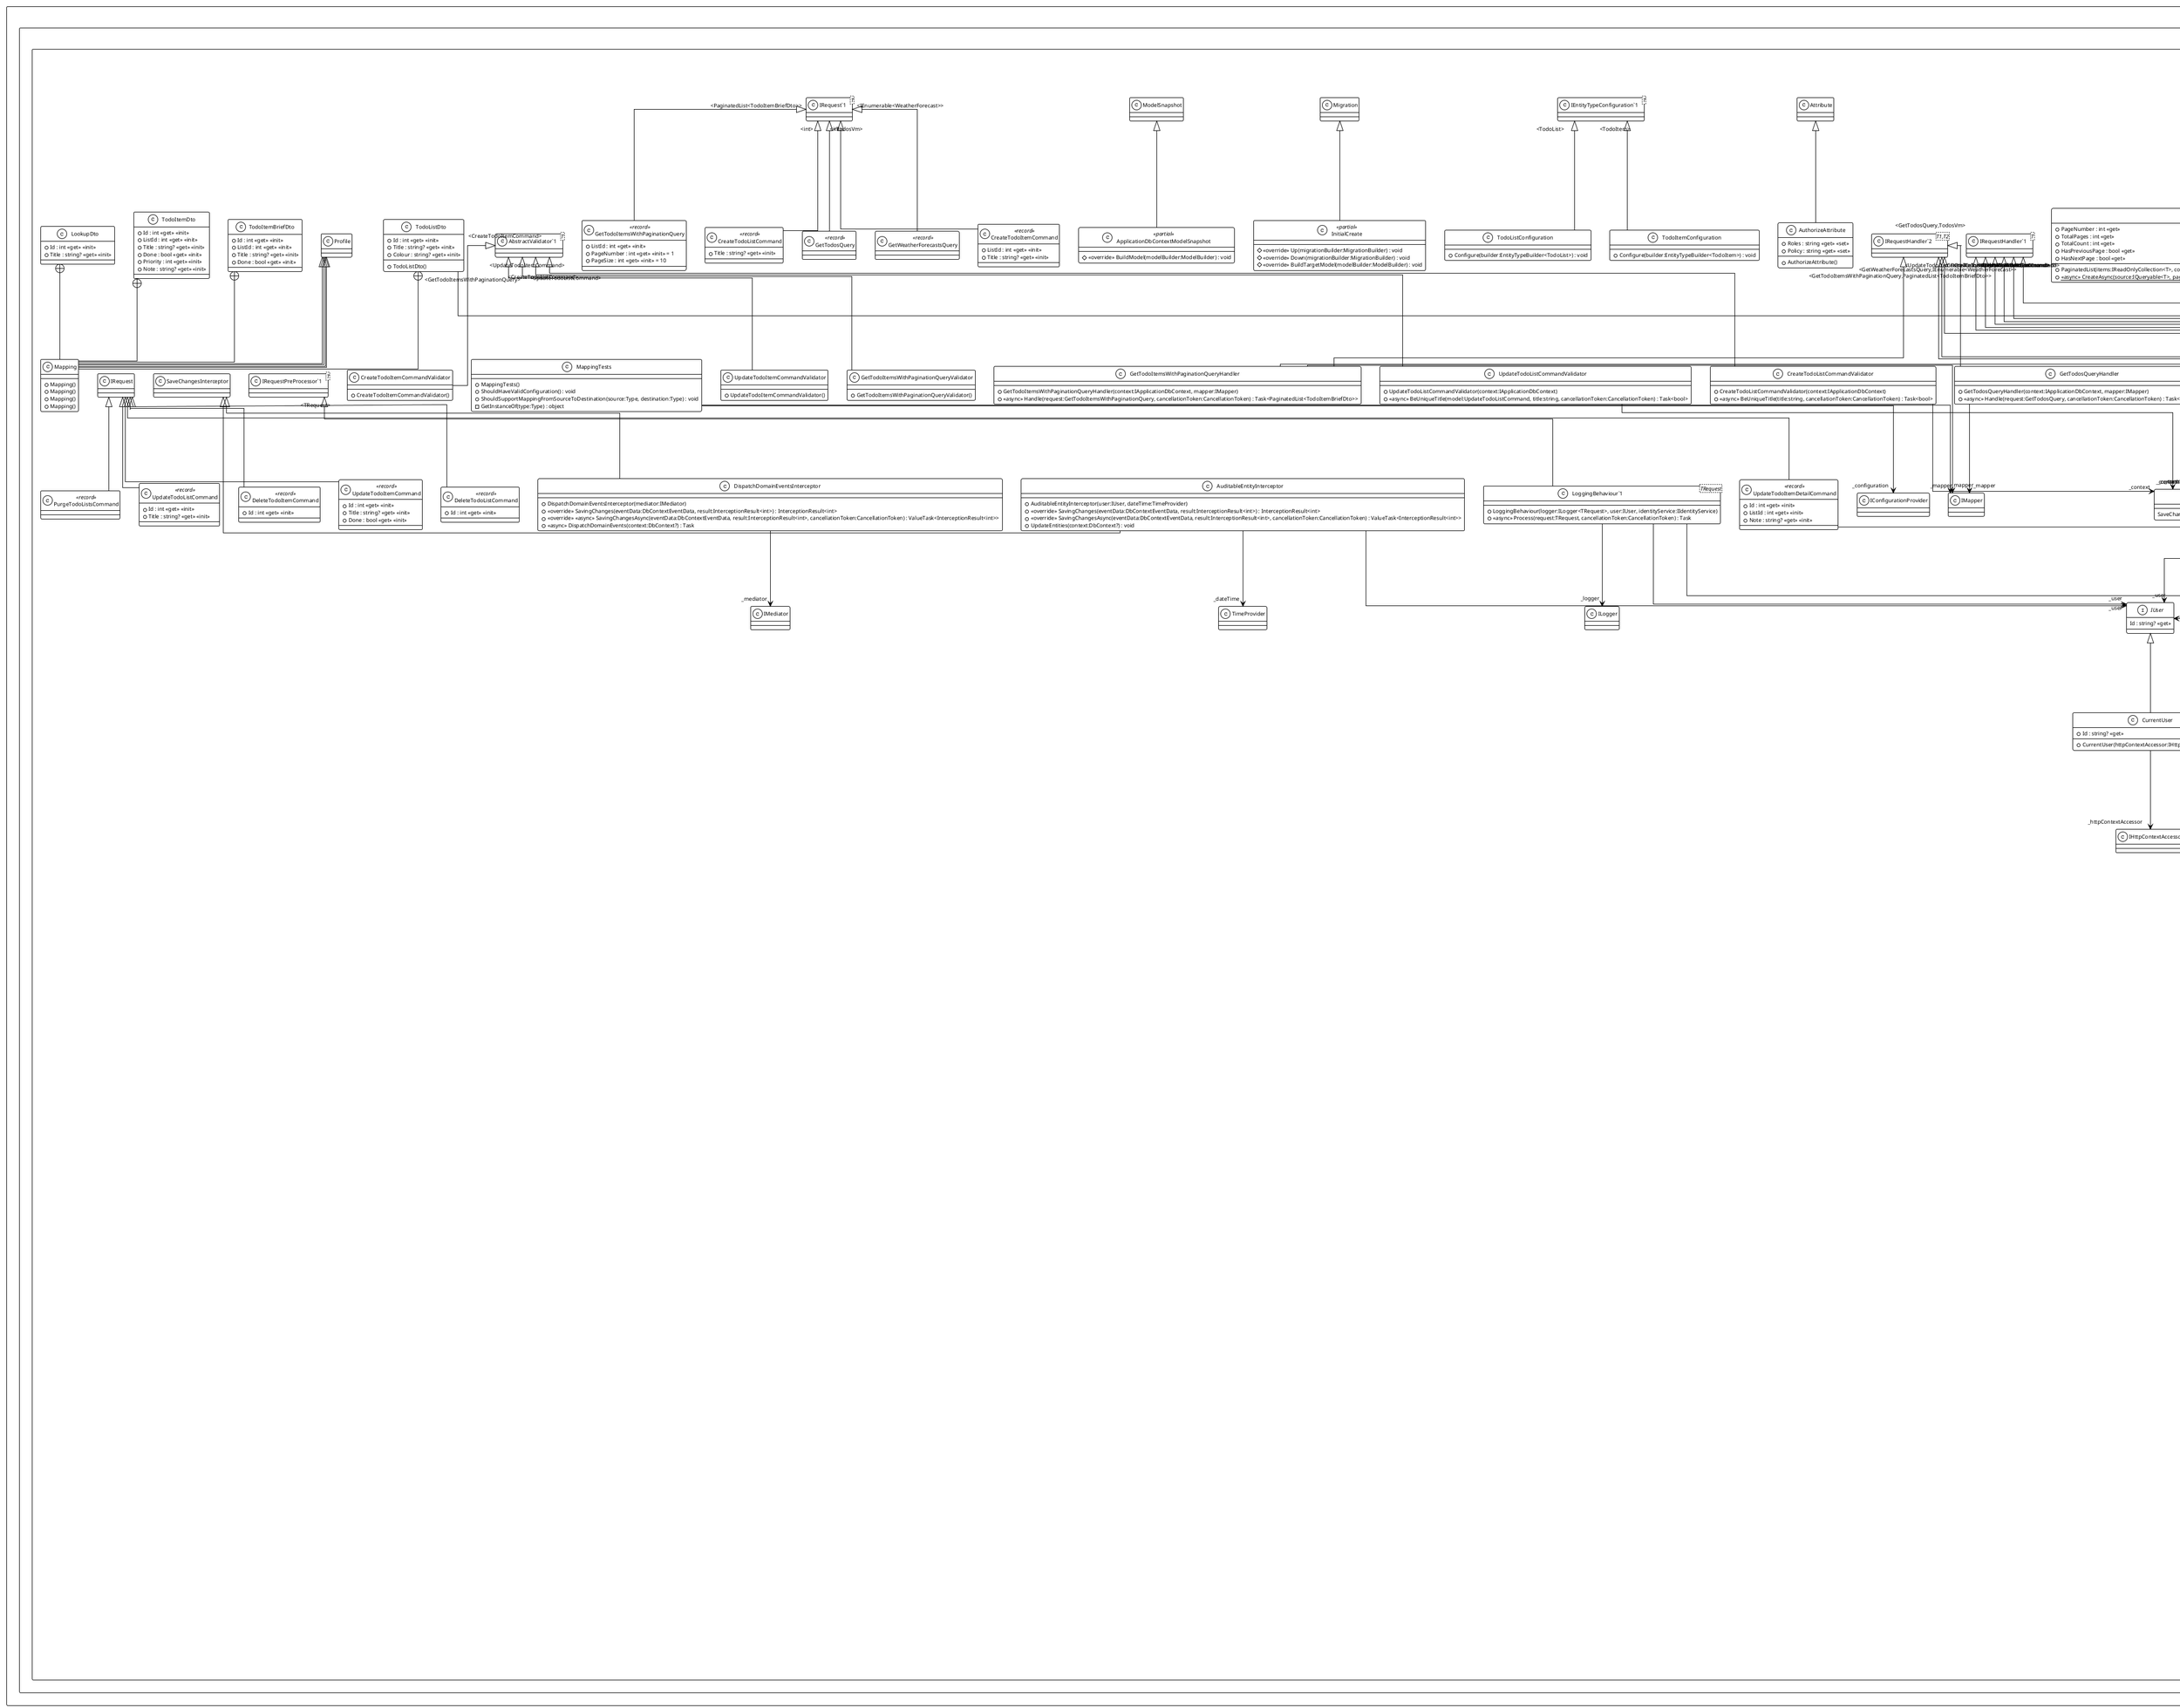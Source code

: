 @startuml
!theme plain
skinparam packageStyle rectangle
skinparam defaultFontSize 10
skinparam linetype ortho

package "NERVA - Sistema de Gestão Empresarial" {
    
    package "Web Layer" as WebLayer {
        class DependencyInjection <<static>> {
            + {static} AddWebServices(builder:IHostApplicationBuilder) : void
            + {static} AddKeyVaultIfConfigured(builder:IHostApplicationBuilder) : void
        }
        class Program <<partial>> {
        }
    }
    
    package "Application Layer" as ApplicationLayer {
        class DependencyInjection <<static>> {
            + {static} AddApplicationServices(builder:IHostApplicationBuilder) : void
        }
    }
    
    package "Infrastructure Layer" as InfrastructureLayer {
        class DependencyInjection <<static>> {
            + {static} AddInfrastructureServices(builder:IHostApplicationBuilder) : void
        }
    }
    
    package "Domain Layer" as DomainLayer {
        
        package "Core Entities" as CoreEntities {
abstract class BaseTestFixture {
    + <<async>> TestSetUp() : Task
}
class CustomWebApplicationFactory {
    - <<readonly>> _connectionString : string
    + CustomWebApplicationFactory(connection:DbConnection, connectionString:string)
    # <<override>> ConfigureWebHost(builder:IWebHostBuilder) : void
}
class "WebApplicationFactory`1"<T> {
}
"WebApplicationFactory`1" "<Program>" <|-- CustomWebApplicationFactory
CustomWebApplicationFactory --> "_connection" DbConnection
interface ITestDatabase {
    InitialiseAsync() : Task
    GetConnection() : DbConnection
    GetConnectionString() : string
    ResetAsync() : Task
    DisposeAsync() : Task
}
class SqlTestcontainersTestDatabase {
    - <<const>> DefaultDatabase : string = "NERVATestDb"
    - _connectionString : string
    + SqlTestcontainersTestDatabase()
    + <<async>> InitialiseAsync() : Task
    + GetConnection() : DbConnection
    + GetConnectionString() : string
    + <<async>> ResetAsync() : Task
    + <<async>> DisposeAsync() : Task
}
ITestDatabase <|-- SqlTestcontainersTestDatabase
SqlTestcontainersTestDatabase --> "_container" MsSqlContainer
SqlTestcontainersTestDatabase o-> "_connection" DbConnection
SqlTestcontainersTestDatabase o-> "_respawner" Respawner
class SqlTestDatabase {
    - <<readonly>> _connectionString : string
    + SqlTestDatabase()
    + <<async>> InitialiseAsync() : Task
    + GetConnection() : DbConnection
    + GetConnectionString() : string
    + <<async>> ResetAsync() : Task
    + <<async>> DisposeAsync() : Task
}
ITestDatabase <|-- SqlTestDatabase
SqlTestDatabase o-> "_connection" SqlConnection
SqlTestDatabase o-> "_respawner" Respawner
class TestDatabaseFactory <<static>> {
    + {static} <<async>> CreateAsync() : Task<ITestDatabase>
}
class Testing <<partial>> {
    - {static} _userId : string?
    + <<async>> RunBeforeAnyTests() : Task
    + {static} <<async>> SendAsync(request:IRequest<TResponse>) : Task<TResponse>
    + {static} <<async>> SendAsync(request:IBaseRequest) : Task
    + {static} GetUserId() : string?
    + {static} <<async>> RunAsDefaultUserAsync() : Task<string>
    + {static} <<async>> RunAsAdministratorAsync() : Task<string>
    + {static} <<async>> RunAsUserAsync(userName:string, password:string, roles:string[]) : Task<string>
    + {static} <<async>> ResetState() : Task
    + {static} <<async>> FindAsync(keyValues:object[]) : Task<TEntity?>
    + {static} <<async>> AddAsync(entity:TEntity) : Task
    + {static} <<async>> CountAsync() : Task<int>
    + <<async>> RunAfterAnyTests() : Task
}
Testing o-> "_database" ITestDatabase
Testing o-> "_factory" CustomWebApplicationFactory
Testing o-> "_scopeFactory" IServiceScopeFactory
class ConfigurationHelper <<static>> {
    {static} - ConfigurationHelper()
    - {static} _baseUrl : string?
    + {static} GetBaseUrl() : string
}
ConfigurationHelper --> "_configuration" IConfiguration
abstract class BaseAuditableEntity {
    + CreatedBy : string? <<get>> <<set>>
    + LastModifiedBy : string? <<get>> <<set>>
}
BaseEntity <|-- BaseAuditableEntity
BaseAuditableEntity --> "Created" DateTimeOffset
BaseAuditableEntity --> "LastModified" DateTimeOffset
abstract class BaseEntity {
    + Id : int <<get>> <<set>>
    + AddDomainEvent(domainEvent:BaseEvent) : void
    + RemoveDomainEvent(domainEvent:BaseEvent) : void
    + ClearDomainEvents() : void
}
class "List`1"<T> {
}
class "IReadOnlyCollection`1"<T> {
}
BaseEntity o-> "_domainEvents<BaseEvent>" "List`1"
BaseEntity --> "DomainEvents<BaseEvent>" "IReadOnlyCollection`1"
abstract class BaseEvent {
}
INotification <|-- BaseEvent
abstract class ValueObject {
    # {static} EqualOperator(left:ValueObject, right:ValueObject) : bool
    # {static} NotEqualOperator(left:ValueObject, right:ValueObject) : bool
    # {abstract} GetEqualityComponents() : IEnumerable<object>
    + <<override>> Equals(obj:object?) : bool
    + <<override>> GetHashCode() : int
}
abstract class Policies {
    + <<const>> CanPurge : string
}
abstract class Roles {
    + <<const>> Administrator : string
}
class DigitalProduct {
    + DownloadUrl : string <<get>> <<set>>
    + FileSize : long <<get>> <<set>>
    + FileFormat : string <<get>> <<set>>
    + LicenseKey : string <<get>> <<set>>
}
Product <|-- DigitalProduct
DigitalProduct --> "ReleaseDate" DateTime
class FisicalProduct {
    + SKU : string <<get>> <<set>>
    + StockQuantity : int <<get>> <<set>>
    + Manufacturer : string <<get>> <<set>>
}
Product <|-- FisicalProduct
FisicalProduct --> "Dimensions" Vector3
FisicalProduct --> "ManufactureDate" DateTime
FisicalProduct --> "ExpiryDate" DateTime
abstract class Product {
    + Name : string <<get>> <<set>>
    + Description : string <<get>> <<set>>
    + Price : decimal <<get>> <<set>>
    + Category : string <<get>> <<set>>
    + IsActive : bool <<get>> <<set>> = true
}
BaseAuditableEntity <|-- Product
class TodoItem {
    + ListId : int <<get>> <<set>>
    + Title : string? <<get>> <<set>>
    + Note : string? <<get>> <<set>>
    - _done : bool
    + Done : bool <<get>> <<set>>
}
BaseAuditableEntity <|-- TodoItem
TodoItem --> "Priority" PriorityLevel
TodoItem --> "Reminder" DateTime
TodoItem o-> "List" TodoList
class TodoList {
    + Title : string? <<get>> <<set>>
}
class "IList`1"<T> {
}
BaseAuditableEntity <|-- TodoList
TodoList o-> "Colour" Colour
TodoList o-> "Items<TodoItem>" "IList`1"
enum PriorityLevel {
    None= 0,
    Low= 1,
    Medium= 2,
    High= 3,
}
class TodoItemCompletedEvent {
    + TodoItemCompletedEvent(item:TodoItem)
}
BaseEvent <|-- TodoItemCompletedEvent
TodoItemCompletedEvent --> "Item" TodoItem
class TodoItemCreatedEvent {
    + TodoItemCreatedEvent(item:TodoItem)
}
BaseEvent <|-- TodoItemCreatedEvent
TodoItemCreatedEvent --> "Item" TodoItem
class TodoItemDeletedEvent {
    + TodoItemDeletedEvent(item:TodoItem)
}
BaseEvent <|-- TodoItemDeletedEvent
TodoItemDeletedEvent --> "Item" TodoItem
class UnsupportedColourException {
    + UnsupportedColourException(code:string)
}
Exception <|-- UnsupportedColourException
class Colour {
    + {static} From(code:string) : Colour
    + Code : string <<get>>
    + <<override>> ToString() : string
    # <<override>> GetEqualityComponents() : IEnumerable<object>
}
class "IEnumerable`1"<T> {
}
ValueObject <|-- Colour
Colour --> "White" Colour
Colour --> "Red" Colour
Colour --> "Orange" Colour
Colour --> "Yellow" Colour
Colour --> "Green" Colour
Colour --> "Blue" Colour
Colour --> "Purple" Colour
Colour --> "Grey" Colour
Colour --> "SupportedColours<Colour>" "IEnumerable`1"
class ApplicationDbContext {
    + ApplicationDbContext(options:DbContextOptions<ApplicationDbContext>)
    # <<override>> OnModelCreating(builder:ModelBuilder) : void
}
class "IdentityDbContext`1"<T> {
}
class "DbSet`1"<T> {
}
"IdentityDbContext`1" "<ApplicationUser>" <|-- ApplicationDbContext
IApplicationDbContext <|-- ApplicationDbContext
ApplicationDbContext --> "TodoLists<TodoList>" "DbSet`1"
ApplicationDbContext --> "TodoItems<TodoItem>" "DbSet`1"
class InitialiserExtensions <<static>> {
    + {static} AddAsyncSeeding(builder:DbContextOptionsBuilder, serviceProvider:IServiceProvider) : void
    + {static} <<async>> InitialiseDatabaseAsync(app:WebApplication) : Task
}
class ApplicationDbContextInitialiser {
    + ApplicationDbContextInitialiser(logger:ILogger<ApplicationDbContextInitialiser>, context:ApplicationDbContext, userManager:UserManager<ApplicationUser>, roleManager:RoleManager<IdentityRole>)
    + <<async>> InitialiseAsync() : Task
    + <<async>> SeedAsync() : Task
    + <<async>> TrySeedAsync() : Task
}
class "ILogger`1"<T> {
}
class "UserManager`1"<T> {
}
class "RoleManager`1"<T> {
}
ApplicationDbContextInitialiser --> "_logger<ApplicationDbContextInitialiser>" "ILogger`1"
ApplicationDbContextInitialiser --> "_context" ApplicationDbContext
ApplicationDbContextInitialiser --> "_userManager<ApplicationUser>" "UserManager`1"
ApplicationDbContextInitialiser --> "_roleManager<IdentityRole>" "RoleManager`1"
class ApplicationUser {
}
IdentityUser <|-- ApplicationUser
class IdentityResultExtensions <<static>> {
    + {static} ToApplicationResult(result:IdentityResult) : Result
}
class IdentityService {
    + IdentityService(userManager:UserManager<ApplicationUser>, userClaimsPrincipalFactory:IUserClaimsPrincipalFactory<ApplicationUser>, authorizationService:IAuthorizationService)
    + <<async>> GetUserNameAsync(userId:string) : Task<string?>
    + <<async>> CreateUserAsync(userName:string, password:string) : Task<(Result Result, string UserId)>
    + <<async>> IsInRoleAsync(userId:string, role:string) : Task<bool>
    + <<async>> AuthorizeAsync(userId:string, policyName:string) : Task<bool>
    + <<async>> DeleteUserAsync(userId:string) : Task<Result>
    + <<async>> DeleteUserAsync(user:ApplicationUser) : Task<Result>
}
class "UserManager`1"<T> {
}
class "IUserClaimsPrincipalFactory`1"<T> {
}
IIdentityService <|-- IdentityService
IdentityService --> "_userManager<ApplicationUser>" "UserManager`1"
IdentityService --> "_userClaimsPrincipalFactory<ApplicationUser>" "IUserClaimsPrincipalFactory`1"
IdentityService --> "_authorizationService" IAuthorizationService
class TodoItems {
    + <<override>> Map(app:WebApplication) : void
    + <<async>> GetTodoItemsWithPagination(sender:ISender, query:GetTodoItemsWithPaginationQuery) : Task<Ok<PaginatedList<TodoItemBriefDto>>>
    + <<async>> CreateTodoItem(sender:ISender, command:CreateTodoItemCommand) : Task<Created<int>>
    + <<async>> UpdateTodoItem(sender:ISender, id:int, command:UpdateTodoItemCommand) : Task<Results<NoContent, BadRequest>>
    + <<async>> UpdateTodoItemDetail(sender:ISender, id:int, command:UpdateTodoItemDetailCommand) : Task<Results<NoContent, BadRequest>>
    + <<async>> DeleteTodoItem(sender:ISender, id:int) : Task<NoContent>
}
EndpointGroupBase <|-- TodoItems
class TodoLists {
    + <<override>> Map(app:WebApplication) : void
    + <<async>> GetTodoLists(sender:ISender) : Task<Ok<TodosVm>>
    + <<async>> CreateTodoList(sender:ISender, command:CreateTodoListCommand) : Task<Created<int>>
    + <<async>> UpdateTodoList(sender:ISender, id:int, command:UpdateTodoListCommand) : Task<Results<NoContent, BadRequest>>
    + <<async>> DeleteTodoList(sender:ISender, id:int) : Task<NoContent>
}
EndpointGroupBase <|-- TodoLists
class WeatherForecasts {
    + <<override>> Map(app:WebApplication) : void
    + <<async>> GetWeatherForecasts(sender:ISender) : Task<Ok<IEnumerable<WeatherForecast>>>
}
EndpointGroupBase <|-- WeatherForecasts
class CustomExceptionHandler {
    + CustomExceptionHandler()
    + <<async>> TryHandleAsync(httpContext:HttpContext, exception:Exception, cancellationToken:CancellationToken) : ValueTask<bool>
    - <<async>> HandleValidationException(httpContext:HttpContext, ex:Exception) : Task
    - <<async>> HandleNotFoundException(httpContext:HttpContext, ex:Exception) : Task
    - <<async>> HandleUnauthorizedAccessException(httpContext:HttpContext, ex:Exception) : Task
    - <<async>> HandleForbiddenAccessException(httpContext:HttpContext, ex:Exception) : Task
}
class "Dictionary`2"<T1,T2> {
}
IExceptionHandler <|-- CustomExceptionHandler
CustomExceptionHandler --> "_exceptionHandlers<Type,Func<HttpContext, Exception, Task>>" "Dictionary`2"
abstract class EndpointGroupBase {
    + {abstract} Map(app:WebApplication) : void
}
class IEndpointRouteBuilderExtensions <<static>> {
    + {static} MapGet(builder:IEndpointRouteBuilder, handler:Delegate, pattern:string) : IEndpointRouteBuilder
    + {static} MapPost(builder:IEndpointRouteBuilder, handler:Delegate, pattern:string) : IEndpointRouteBuilder
    + {static} MapPut(builder:IEndpointRouteBuilder, handler:Delegate, pattern:string) : IEndpointRouteBuilder
    + {static} MapDelete(builder:IEndpointRouteBuilder, handler:Delegate, pattern:string) : IEndpointRouteBuilder
}
class MethodInfoExtensions <<static>> {
    + {static} IsAnonymous(method:MethodInfo) : bool
    + {static} AnonymousMethod(guardClause:IGuardClause, input:Delegate) : void
}
class WebApplicationExtensions <<static>> {
    + {static} MapGroup(app:WebApplication, group:EndpointGroupBase) : RouteGroupBuilder
    + {static} MapEndpoints(app:WebApplication) : WebApplication
}
class ErrorModel {
    + ErrorModel(logger:ILogger<ErrorModel>)
    + RequestId : string? <<get>> <<set>>
    + ShowRequestId : bool <<get>>
    + OnGet() : void
}
class "ILogger`1"<T> {
}
PageModel <|-- ErrorModel
ErrorModel --> "_logger<ErrorModel>" "ILogger`1"
class CurrentUser {
    + CurrentUser(httpContextAccessor:IHttpContextAccessor)
    + Id : string? <<get>>
}
IUser <|-- CurrentUser
CurrentUser --> "_httpContextAccessor" IHttpContextAccessor
class ColourTests {
    + ShouldReturnCorrectColourCode() : void
    + ToStringReturnsCode() : void
    + ShouldPerformImplicitConversionToColourCodeString() : void
    + ShouldPerformExplicitConversionGivenSupportedColourCode() : void
    + ShouldThrowUnsupportedColourExceptionGivenNotSupportedColourCode() : void
}
class LoginFeature <<partial>> {
    + <<virtual>> FeatureSetup() : void
    + <<virtual>> FeatureTearDown() : void
    + TestInitialize() : void
    + TestTearDown() : void
    + ScenarioInitialize(scenarioInfo:TechTalk.SpecFlow.ScenarioInfo) : void
    + ScenarioStart() : void
    + ScenarioCleanup() : void
    + UserCanLogInWithValidCredentials() : void
    + UserCannotLogInWithInvalidCredentials() : void
}
abstract class BasePage {
    + {static} BaseUrl : string <<get>>
    + {abstract} PagePath : string <<get>>
    + <<async>> GotoAsync() : Task
}
BasePage --> "Browser" IBrowser
BasePage --> "Page" IPage
class LoginPage {
    + LoginPage(browser:IBrowser, page:IPage)
    + <<override>> PagePath : string <<get>>
    + SetEmail(email:string) : Task
    + SetPassword(password:string) : Task
    + ClickLogin() : Task
    + ProfileLinkText() : Task<string?>
    + InvalidLoginAttemptMessageVisible() : Task<bool>
}
BasePage <|-- LoginPage
LoginPage --> "Browser" IBrowser
LoginPage --> "Page" IPage
class LoginStepDefinitions <<sealed>> {
    + LoginStepDefinitions(loginPage:LoginPage)
    + {static} <<async>> BeforeLoginScenario(container:IObjectContainer) : Task
    + <<async>> GivenALoggedOutUser() : Task
    + <<async>> TheUserLogsInWithValidCredentials() : Task
    + <<async>> TheyLogInSuccessfully() : Task
    + <<async>> TheUserLogsInWithInvalidCredentials() : Task
    + <<async>> AnErrorIsDisplayed() : Task
    + {static} <<async>> AfterScenario(container:IObjectContainer) : Task
}
LoginStepDefinitions --> "_loginPage" LoginPage
class "AuthorizationBehaviour`2"<TRequest,TResponse> {
    + AuthorizationBehaviour(user:IUser, identityService:IIdentityService)
    + <<async>> Handle(request:TRequest, next:RequestHandlerDelegate<TResponse>, cancellationToken:CancellationToken) : Task<TResponse>
}
class "IPipelineBehavior`2"<T1,T2> {
}
"IPipelineBehavior`2" "<TRequest,TResponse>" <|-- "AuthorizationBehaviour`2"
"AuthorizationBehaviour`2" --> "_user" IUser
"AuthorizationBehaviour`2" --> "_identityService" IIdentityService
class "LoggingBehaviour`1"<TRequest> {
    + LoggingBehaviour(logger:ILogger<TRequest>, user:IUser, identityService:IIdentityService)
    + <<async>> Process(request:TRequest, cancellationToken:CancellationToken) : Task
}
class "IRequestPreProcessor`1"<T> {
}
"IRequestPreProcessor`1" "<TRequest>" <|-- "LoggingBehaviour`1"
"LoggingBehaviour`1" --> "_logger" ILogger
"LoggingBehaviour`1" --> "_user" IUser
"LoggingBehaviour`1" --> "_identityService" IIdentityService
class "PerformanceBehaviour`2"<TRequest,TResponse> {
    + PerformanceBehaviour(logger:ILogger<TRequest>, user:IUser, identityService:IIdentityService)
    + <<async>> Handle(request:TRequest, next:RequestHandlerDelegate<TResponse>, cancellationToken:CancellationToken) : Task<TResponse>
}
class "IPipelineBehavior`2"<T1,T2> {
}
class "ILogger`1"<T> {
}
"IPipelineBehavior`2" "<TRequest,TResponse>" <|-- "PerformanceBehaviour`2"
"PerformanceBehaviour`2" --> "_timer" Stopwatch
"PerformanceBehaviour`2" --> "_logger<TRequest>" "ILogger`1"
"PerformanceBehaviour`2" --> "_user" IUser
"PerformanceBehaviour`2" --> "_identityService" IIdentityService
class "UnhandledExceptionBehaviour`2"<TRequest,TResponse> {
    + UnhandledExceptionBehaviour(logger:ILogger<TRequest>)
    + <<async>> Handle(request:TRequest, next:RequestHandlerDelegate<TResponse>, cancellationToken:CancellationToken) : Task<TResponse>
}
class "IPipelineBehavior`2"<T1,T2> {
}
class "ILogger`1"<T> {
}
"IPipelineBehavior`2" "<TRequest,TResponse>" <|-- "UnhandledExceptionBehaviour`2"
"UnhandledExceptionBehaviour`2" --> "_logger<TRequest>" "ILogger`1"
class "ValidationBehaviour`2"<TRequest,TResponse> {
    + ValidationBehaviour(validators:IEnumerable<IValidator<TRequest>>)
    + <<async>> Handle(request:TRequest, next:RequestHandlerDelegate<TResponse>, cancellationToken:CancellationToken) : Task<TResponse>
}
class "IPipelineBehavior`2"<T1,T2> {
}
class "IEnumerable`1"<T> {
}
"IPipelineBehavior`2" "<TRequest,TResponse>" <|-- "ValidationBehaviour`2"
"ValidationBehaviour`2" --> "_validators<IValidator<TRequest>>" "IEnumerable`1"
class ForbiddenAccessException {
    + ForbiddenAccessException()
}
Exception <|-- ForbiddenAccessException
class ValidationException {
    + ValidationException()
    + ValidationException(failures:IEnumerable<ValidationFailure>)
}
class "IDictionary`2"<T1,T2> {
}
Exception <|-- ValidationException
ValidationException --> "Errors<string,string[]>" "IDictionary`2"
interface IApplicationDbContext {
    SaveChangesAsync(cancellationToken:CancellationToken) : Task<int>
}
class "DbSet`1"<T> {
}
IApplicationDbContext --> "TodoLists<TodoList>" "DbSet`1"
IApplicationDbContext --> "TodoItems<TodoItem>" "DbSet`1"
interface IIdentityService {
    GetUserNameAsync(userId:string) : Task<string?>
    IsInRoleAsync(userId:string, role:string) : Task<bool>
    AuthorizeAsync(userId:string, policyName:string) : Task<bool>
    CreateUserAsync(userName:string, password:string) : Task<(Result Result, string UserId)>
    DeleteUserAsync(userId:string) : Task<Result>
}
interface IUser {
    Id : string? <<get>>
}
class MappingExtensions <<static>> {
    + {static} PaginatedListAsync(queryable:IQueryable<TDestination>, pageNumber:int, pageSize:int, cancellationToken:CancellationToken) : Task<PaginatedList<TDestination>>
    + {static} ProjectToListAsync(queryable:IQueryable, configuration:IConfigurationProvider, cancellationToken:CancellationToken) : Task<List<TDestination>>
}
class LookupDto {
    + Id : int <<get>> <<init>>
    + Title : string? <<get>> <<init>>
}
class Mapping {
    + Mapping()
}
LookupDto +-- Mapping
Profile <|-- Mapping
class "PaginatedList`1"<T> {
    + PageNumber : int <<get>>
    + TotalPages : int <<get>>
    + TotalCount : int <<get>>
    + PaginatedList(items:IReadOnlyCollection<T>, count:int, pageNumber:int, pageSize:int)
    + HasPreviousPage : bool <<get>>
    + HasNextPage : bool <<get>>
    + {static} <<async>> CreateAsync(source:IQueryable<T>, pageNumber:int, pageSize:int, cancellationToken:CancellationToken) : Task<PaginatedList<T>>
}
class "IReadOnlyCollection`1"<T> {
}
"PaginatedList`1" --> "Items<T>" "IReadOnlyCollection`1"
class Result {
    <<internal>> Result(succeeded:bool, errors:IEnumerable<string>)
    + Succeeded : bool <<get>> <<init>>
    + {static} Success() : Result
    + {static} Failure(errors:IEnumerable<string>) : Result
}
class AuthorizeAttribute {
    + AuthorizeAttribute()
    + Roles : string <<get>> <<set>>
    + Policy : string <<get>> <<set>>
}
Attribute <|-- AuthorizeAttribute
class TodoItemCompletedEventHandler {
    + TodoItemCompletedEventHandler(logger:ILogger<TodoItemCompletedEventHandler>)
    + Handle(notification:TodoItemCompletedEvent, cancellationToken:CancellationToken) : Task
}
class "INotificationHandler`1"<T> {
}
class "ILogger`1"<T> {
}
"INotificationHandler`1" "<TodoItemCompletedEvent>" <|-- TodoItemCompletedEventHandler
TodoItemCompletedEventHandler --> "_logger<TodoItemCompletedEventHandler>" "ILogger`1"
class TodoItemCreatedEventHandler {
    + TodoItemCreatedEventHandler(logger:ILogger<TodoItemCreatedEventHandler>)
    + Handle(notification:TodoItemCreatedEvent, cancellationToken:CancellationToken) : Task
}
class "INotificationHandler`1"<T> {
}
class "ILogger`1"<T> {
}
"INotificationHandler`1" "<TodoItemCreatedEvent>" <|-- TodoItemCreatedEventHandler
TodoItemCreatedEventHandler --> "_logger<TodoItemCreatedEventHandler>" "ILogger`1"
class TodoItemConfiguration {
    + Configure(builder:EntityTypeBuilder<TodoItem>) : void
}
class "IEntityTypeConfiguration`1"<T> {
}
"IEntityTypeConfiguration`1" "<TodoItem>" <|-- TodoItemConfiguration
class TodoListConfiguration {
    + Configure(builder:EntityTypeBuilder<TodoList>) : void
}
class "IEntityTypeConfiguration`1"<T> {
}
"IEntityTypeConfiguration`1" "<TodoList>" <|-- TodoListConfiguration
class AuditableEntityInterceptor {
    + AuditableEntityInterceptor(user:IUser, dateTime:TimeProvider)
    + <<override>> SavingChanges(eventData:DbContextEventData, result:InterceptionResult<int>) : InterceptionResult<int>
    + <<override>> SavingChangesAsync(eventData:DbContextEventData, result:InterceptionResult<int>, cancellationToken:CancellationToken) : ValueTask<InterceptionResult<int>>
    + UpdateEntities(context:DbContext?) : void
}
class Extensions <<static>> {
    + {static} HasChangedOwnedEntities(entry:EntityEntry) : bool
}
SaveChangesInterceptor <|-- AuditableEntityInterceptor
AuditableEntityInterceptor --> "_user" IUser
AuditableEntityInterceptor --> "_dateTime" TimeProvider
class DispatchDomainEventsInterceptor {
    + DispatchDomainEventsInterceptor(mediator:IMediator)
    + <<override>> SavingChanges(eventData:DbContextEventData, result:InterceptionResult<int>) : InterceptionResult<int>
    + <<override>> <<async>> SavingChangesAsync(eventData:DbContextEventData, result:InterceptionResult<int>, cancellationToken:CancellationToken) : ValueTask<InterceptionResult<int>>
    + <<async>> DispatchDomainEvents(context:DbContext?) : Task
}
SaveChangesInterceptor <|-- DispatchDomainEventsInterceptor
DispatchDomainEventsInterceptor --> "_mediator" IMediator
class InitialCreate <<partial>> {
    # <<override>> Up(migrationBuilder:MigrationBuilder) : void
    # <<override>> Down(migrationBuilder:MigrationBuilder) : void
}
Migration <|-- InitialCreate
class InitialCreate <<partial>> {
    # <<override>> BuildTargetModel(modelBuilder:ModelBuilder) : void
}
class ApplicationDbContextModelSnapshot <<partial>> {
    # <<override>> BuildModel(modelBuilder:ModelBuilder) : void
}
ModelSnapshot <|-- ApplicationDbContextModelSnapshot
class CreateTodoItemTests {
    + <<async>> ShouldRequireMinimumFields() : Task
    + <<async>> ShouldCreateTodoItem() : Task
}
BaseTestFixture <|-- CreateTodoItemTests
class DeleteTodoItemTests {
    + <<async>> ShouldRequireValidTodoItemId() : Task
    + <<async>> ShouldDeleteTodoItem() : Task
}
BaseTestFixture <|-- DeleteTodoItemTests
class UpdateTodoItemDetailTests {
    + <<async>> ShouldRequireValidTodoItemId() : Task
    + <<async>> ShouldUpdateTodoItem() : Task
}
BaseTestFixture <|-- UpdateTodoItemDetailTests
class UpdateTodoItemTests {
    + <<async>> ShouldRequireValidTodoItemId() : Task
    + <<async>> ShouldUpdateTodoItem() : Task
}
BaseTestFixture <|-- UpdateTodoItemTests
class CreateTodoListTests {
    + <<async>> ShouldRequireMinimumFields() : Task
    + <<async>> ShouldRequireUniqueTitle() : Task
    + <<async>> ShouldCreateTodoList() : Task
}
BaseTestFixture <|-- CreateTodoListTests
class DeleteTodoListTests {
    + <<async>> ShouldRequireValidTodoListId() : Task
    + <<async>> ShouldDeleteTodoList() : Task
}
BaseTestFixture <|-- DeleteTodoListTests
class PurgeTodoListsTests {
    + <<async>> ShouldDenyAnonymousUser() : Task
    + <<async>> ShouldDenyNonAdministrator() : Task
    + <<async>> ShouldAllowAdministrator() : Task
    + <<async>> ShouldDeleteAllLists() : Task
}
BaseTestFixture <|-- PurgeTodoListsTests
class UpdateTodoListTests {
    + <<async>> ShouldRequireValidTodoListId() : Task
    + <<async>> ShouldRequireUniqueTitle() : Task
    + <<async>> ShouldUpdateTodoList() : Task
}
BaseTestFixture <|-- UpdateTodoListTests
class GetTodosTests {
    + <<async>> ShouldReturnPriorityLevels() : Task
    + <<async>> ShouldReturnAllListsAndItems() : Task
    + <<async>> ShouldDenyAnonymousUser() : Task
}
BaseTestFixture <|-- GetTodosTests
class RequestLoggerTests {
    + Setup() : void
    + <<async>> ShouldCallGetUserNameAsyncOnceIfAuthenticated() : Task
    + <<async>> ShouldNotCallGetUserNameAsyncOnceIfUnauthenticated() : Task
}
class "Mock`1"<T> {
}
RequestLoggerTests o-> "_logger<ILogger<CreateTodoItemCommand>>" "Mock`1"
RequestLoggerTests o-> "_user<IUser>" "Mock`1"
RequestLoggerTests o-> "_identityService<IIdentityService>" "Mock`1"
class ValidationExceptionTests {
    + DefaultConstructorCreatesAnEmptyErrorDictionary() : void
    + SingleValidationFailureCreatesASingleElementErrorDictionary() : void
    + MulitpleValidationFailureForMultiplePropertiesCreatesAMultipleElementErrorDictionaryEachWithMultipleValues() : void
}
class MappingTests {
    + MappingTests()
    + ShouldHaveValidConfiguration() : void
    + ShouldSupportMappingFromSourceToDestination(source:Type, destination:Type) : void
    - GetInstanceOf(type:Type) : object
}
MappingTests --> "_configuration" IConfigurationProvider
MappingTests --> "_mapper" IMapper
class CreateTodoItemCommand <<record>> {
    + ListId : int <<get>> <<init>>
    + Title : string? <<get>> <<init>>
}
class CreateTodoItemCommandHandler {
    + CreateTodoItemCommandHandler(context:IApplicationDbContext)
    + <<async>> Handle(request:CreateTodoItemCommand, cancellationToken:CancellationToken) : Task<int>
}
class "IRequest`1"<T> {
}
class "IRequestHandler`2"<T1,T2> {
}
"IRequest`1" "<int>" <|-- CreateTodoItemCommand
"IRequestHandler`2" "<CreateTodoItemCommand,int>" <|-- CreateTodoItemCommandHandler
CreateTodoItemCommandHandler --> "_context" IApplicationDbContext
class CreateTodoItemCommandValidator {
    + CreateTodoItemCommandValidator()
}
class "AbstractValidator`1"<T> {
}
"AbstractValidator`1" "<CreateTodoItemCommand>" <|-- CreateTodoItemCommandValidator
class DeleteTodoItemCommand <<record>> {
    + Id : int <<get>> <<init>>
}
class DeleteTodoItemCommandHandler {
    + DeleteTodoItemCommandHandler(context:IApplicationDbContext)
    + <<async>> Handle(request:DeleteTodoItemCommand, cancellationToken:CancellationToken) : Task
}
class "IRequestHandler`1"<T> {
}
IRequest <|-- DeleteTodoItemCommand
"IRequestHandler`1" "<DeleteTodoItemCommand>" <|-- DeleteTodoItemCommandHandler
DeleteTodoItemCommandHandler --> "_context" IApplicationDbContext
class UpdateTodoItemCommand <<record>> {
    + Id : int <<get>> <<init>>
    + Title : string? <<get>> <<init>>
    + Done : bool <<get>> <<init>>
}
class UpdateTodoItemCommandHandler {
    + UpdateTodoItemCommandHandler(context:IApplicationDbContext)
    + <<async>> Handle(request:UpdateTodoItemCommand, cancellationToken:CancellationToken) : Task
}
class "IRequestHandler`1"<T> {
}
IRequest <|-- UpdateTodoItemCommand
"IRequestHandler`1" "<UpdateTodoItemCommand>" <|-- UpdateTodoItemCommandHandler
UpdateTodoItemCommandHandler --> "_context" IApplicationDbContext
class UpdateTodoItemCommandValidator {
    + UpdateTodoItemCommandValidator()
}
class "AbstractValidator`1"<T> {
}
"AbstractValidator`1" "<UpdateTodoItemCommand>" <|-- UpdateTodoItemCommandValidator
class UpdateTodoItemDetailCommand <<record>> {
    + Id : int <<get>> <<init>>
    + ListId : int <<get>> <<init>>
    + Note : string? <<get>> <<init>>
}
class UpdateTodoItemDetailCommandHandler {
    + UpdateTodoItemDetailCommandHandler(context:IApplicationDbContext)
    + <<async>> Handle(request:UpdateTodoItemDetailCommand, cancellationToken:CancellationToken) : Task
}
class "IRequestHandler`1"<T> {
}
IRequest <|-- UpdateTodoItemDetailCommand
UpdateTodoItemDetailCommand --> "Priority" PriorityLevel
"IRequestHandler`1" "<UpdateTodoItemDetailCommand>" <|-- UpdateTodoItemDetailCommandHandler
UpdateTodoItemDetailCommandHandler --> "_context" IApplicationDbContext
class GetTodoItemsWithPaginationQuery <<record>> {
    + ListId : int <<get>> <<init>>
    + PageNumber : int <<get>> <<init>> = 1
    + PageSize : int <<get>> <<init>> = 10
}
class GetTodoItemsWithPaginationQueryHandler {
    + GetTodoItemsWithPaginationQueryHandler(context:IApplicationDbContext, mapper:IMapper)
    + <<async>> Handle(request:GetTodoItemsWithPaginationQuery, cancellationToken:CancellationToken) : Task<PaginatedList<TodoItemBriefDto>>
}
class "IRequest`1"<T> {
}
class "IRequestHandler`2"<T1,T2> {
}
"IRequest`1" "<PaginatedList<TodoItemBriefDto>>" <|-- GetTodoItemsWithPaginationQuery
"IRequestHandler`2" "<GetTodoItemsWithPaginationQuery,PaginatedList<TodoItemBriefDto>>" <|-- GetTodoItemsWithPaginationQueryHandler
GetTodoItemsWithPaginationQueryHandler --> "_context" IApplicationDbContext
GetTodoItemsWithPaginationQueryHandler --> "_mapper" IMapper
class GetTodoItemsWithPaginationQueryValidator {
    + GetTodoItemsWithPaginationQueryValidator()
}
class "AbstractValidator`1"<T> {
}
"AbstractValidator`1" "<GetTodoItemsWithPaginationQuery>" <|-- GetTodoItemsWithPaginationQueryValidator
class TodoItemBriefDto {
    + Id : int <<get>> <<init>>
    + ListId : int <<get>> <<init>>
    + Title : string? <<get>> <<init>>
    + Done : bool <<get>> <<init>>
}
class Mapping {
    + Mapping()
}
TodoItemBriefDto +-- Mapping
Profile <|-- Mapping
class CreateTodoListCommand <<record>> {
    + Title : string? <<get>> <<init>>
}
class CreateTodoListCommandHandler {
    + CreateTodoListCommandHandler(context:IApplicationDbContext)
    + <<async>> Handle(request:CreateTodoListCommand, cancellationToken:CancellationToken) : Task<int>
}
class "IRequest`1"<T> {
}
class "IRequestHandler`2"<T1,T2> {
}
"IRequest`1" "<int>" <|-- CreateTodoListCommand
"IRequestHandler`2" "<CreateTodoListCommand,int>" <|-- CreateTodoListCommandHandler
CreateTodoListCommandHandler --> "_context" IApplicationDbContext
class CreateTodoListCommandValidator {
    + CreateTodoListCommandValidator(context:IApplicationDbContext)
    + <<async>> BeUniqueTitle(title:string, cancellationToken:CancellationToken) : Task<bool>
}
class "AbstractValidator`1"<T> {
}
"AbstractValidator`1" "<CreateTodoListCommand>" <|-- CreateTodoListCommandValidator
CreateTodoListCommandValidator --> "_context" IApplicationDbContext
class DeleteTodoListCommand <<record>> {
    + Id : int <<get>> <<init>>
}
class DeleteTodoListCommandHandler {
    + DeleteTodoListCommandHandler(context:IApplicationDbContext)
    + <<async>> Handle(request:DeleteTodoListCommand, cancellationToken:CancellationToken) : Task
}
class "IRequestHandler`1"<T> {
}
IRequest <|-- DeleteTodoListCommand
"IRequestHandler`1" "<DeleteTodoListCommand>" <|-- DeleteTodoListCommandHandler
DeleteTodoListCommandHandler --> "_context" IApplicationDbContext
class PurgeTodoListsCommand <<record>> {
}
class PurgeTodoListsCommandHandler {
    + PurgeTodoListsCommandHandler(context:IApplicationDbContext)
    + <<async>> Handle(request:PurgeTodoListsCommand, cancellationToken:CancellationToken) : Task
}
class "IRequestHandler`1"<T> {
}
IRequest <|-- PurgeTodoListsCommand
"IRequestHandler`1" "<PurgeTodoListsCommand>" <|-- PurgeTodoListsCommandHandler
PurgeTodoListsCommandHandler --> "_context" IApplicationDbContext
class UpdateTodoListCommand <<record>> {
    + Id : int <<get>> <<init>>
    + Title : string? <<get>> <<init>>
}
class UpdateTodoListCommandHandler {
    + UpdateTodoListCommandHandler(context:IApplicationDbContext)
    + <<async>> Handle(request:UpdateTodoListCommand, cancellationToken:CancellationToken) : Task
}
class "IRequestHandler`1"<T> {
}
IRequest <|-- UpdateTodoListCommand
"IRequestHandler`1" "<UpdateTodoListCommand>" <|-- UpdateTodoListCommandHandler
UpdateTodoListCommandHandler --> "_context" IApplicationDbContext
class UpdateTodoListCommandValidator {
    + UpdateTodoListCommandValidator(context:IApplicationDbContext)
    + <<async>> BeUniqueTitle(model:UpdateTodoListCommand, title:string, cancellationToken:CancellationToken) : Task<bool>
}
class "AbstractValidator`1"<T> {
}
"AbstractValidator`1" "<UpdateTodoListCommand>" <|-- UpdateTodoListCommandValidator
UpdateTodoListCommandValidator --> "_context" IApplicationDbContext
class GetTodosQuery <<record>> {
}
class GetTodosQueryHandler {
    + GetTodosQueryHandler(context:IApplicationDbContext, mapper:IMapper)
    + <<async>> Handle(request:GetTodosQuery, cancellationToken:CancellationToken) : Task<TodosVm>
}
class "IRequest`1"<T> {
}
class "IRequestHandler`2"<T1,T2> {
}
"IRequest`1" "<TodosVm>" <|-- GetTodosQuery
"IRequestHandler`2" "<GetTodosQuery,TodosVm>" <|-- GetTodosQueryHandler
GetTodosQueryHandler --> "_context" IApplicationDbContext
GetTodosQueryHandler --> "_mapper" IMapper
class TodoItemDto {
    + Id : int <<get>> <<init>>
    + ListId : int <<get>> <<init>>
    + Title : string? <<get>> <<init>>
    + Done : bool <<get>> <<init>>
    + Priority : int <<get>> <<init>>
    + Note : string? <<get>> <<init>>
}
class Mapping {
    + Mapping()
}
TodoItemDto +-- Mapping
Profile <|-- Mapping
class TodoListDto {
    + TodoListDto()
    + Id : int <<get>> <<init>>
    + Title : string? <<get>> <<init>>
    + Colour : string? <<get>> <<init>>
}
class "IReadOnlyCollection`1"<T> {
}
class Mapping {
    + Mapping()
}
TodoListDto --> "Items<TodoItemDto>" "IReadOnlyCollection`1"
TodoListDto +-- Mapping
Profile <|-- Mapping
class TodosVm {
}
class "IReadOnlyCollection`1"<T> {
}
TodosVm o-> "PriorityLevels<LookupDto>" "IReadOnlyCollection`1"
TodosVm o-> "Lists<TodoListDto>" "IReadOnlyCollection`1"
class GetWeatherForecastsQuery <<record>> {
}
class GetWeatherForecastsQueryHandler {
    + <<async>> Handle(request:GetWeatherForecastsQuery, cancellationToken:CancellationToken) : Task<IEnumerable<WeatherForecast>>
}
class "IRequest`1"<T> {
}
class "IRequestHandler`2"<T1,T2> {
}
"IRequest`1" "<IEnumerable<WeatherForecast>>" <|-- GetWeatherForecastsQuery
"IRequestHandler`2" "<GetWeatherForecastsQuery,IEnumerable<WeatherForecast>>" <|-- GetWeatherForecastsQueryHandler
class WeatherForecast {
    + TemperatureC : int <<get>> <<init>>
    + TemperatureF : int <<get>>
    + Summary : string? <<get>> <<init>>
}
WeatherForecast --> "Date" DateTime

' ===== EMPLOYEE MANAGEMENT ENTITIES =====
abstract class Person {
    + FirstName : string <<get>> <<set>>
    + LastName : string <<get>> <<set>>
    + Email : string <<get>> <<set>>
    + Phone : string? <<get>> <<set>>
    + Address : string? <<get>> <<set>>
    + FullName : string <<get>>
}
BaseAuditableEntity <|-- Person
Person --> "DateOfBirth" DateTime

class Employee {
    + EmployeeNumber : string <<get>> <<set>>
    + HireDate : DateTime <<get>> <<set>>
    + Salary : decimal <<get>> <<set>>
    + IsActive : bool <<get>> <<set>> = true
    + TerminationDate : DateTime? <<get>> <<set>>
    + TerminationReason : string? <<get>> <<set>>
}
Person <|-- Employee
Employee --> "Status" EmployeeStatus
Employee --> "Department" Department
Employee --> "Position" Position
Employee --> "Manager" Employee

enum EmployeeStatus {
    Active = 0,
    Inactive = 1,
    OnLeave = 2,
    Suspended = 3,
    Terminated = 4
}

class Department {
    + Name : string <<get>> <<set>>
    + Description : string? <<get>> <<set>>
    + Budget : decimal <<get>> <<set>>
    + IsActive : bool <<get>> <<set>> = true
}
BaseAuditableEntity <|-- Department
Department --> "Manager" Employee

class Position {
    + Title : string <<get>> <<set>>
    + Description : string? <<get>> <<set>>
    + MinSalary : decimal <<get>> <<set>>
    + MaxSalary : decimal <<get>> <<set>>
    + IsActive : bool <<get>> <<set>> = true
}
BaseAuditableEntity <|-- Position
Position --> "Department" Department

' ===== ACCESS CONTROL ENTITIES =====
class AccessRole {
    + Name : string <<get>> <<set>>
    + Description : string? <<get>> <<set>>
    + IsActive : bool <<get>> <<set>> = true
}
BaseAuditableEntity <|-- AccessRole

class Permission {
    + Name : string <<get>> <<set>>
    + Description : string? <<get>> <<set>>
    + Resource : string <<get>> <<set>>
    + Action : string <<get>> <<set>>
}
BaseAuditableEntity <|-- Permission

class RolePermission {
    + RoleId : int <<get>> <<set>>
    + PermissionId : int <<get>> <<set>>
}
BaseAuditableEntity <|-- RolePermission
RolePermission --> "Role" AccessRole
RolePermission --> "Permission" Permission

class EmployeeRole {
    + EmployeeId : int <<get>> <<set>>
    + RoleId : int <<get>> <<set>>
    + IsActive : bool <<get>> <<set>> = true
}
BaseAuditableEntity <|-- EmployeeRole
EmployeeRole --> "Employee" Employee
EmployeeRole --> "Role" AccessRole
EmployeeRole --> "GrantedDate" DateTime
EmployeeRole --> "RevokedDate" DateTime

class AccessLog {
    + EmployeeId : int <<get>> <<set>>
    + Resource : string <<get>> <<set>>
    + Action : string <<get>> <<set>>
    + Success : bool <<get>> <<set>>
    + IpAddress : string? <<get>> <<set>>
    + UserAgent : string? <<get>> <<set>>
}
BaseAuditableEntity <|-- AccessLog
AccessLog --> "Employee" Employee
AccessLog --> "AccessDate" DateTime

' ===== APPROVAL WORKFLOW ENTITIES =====
class ApprovalWorkflow {
    + Name : string <<get>> <<set>>
    + Description : string? <<get>> <<set>>
    + EntityType : string <<get>> <<set>>
    + IsActive : bool <<get>> <<set>> = true
}
BaseAuditableEntity <|-- ApprovalWorkflow

class ApprovalStep {
    + WorkflowId : int <<get>> <<set>>
    + StepOrder : int <<get>> <<set>>
    + Name : string <<get>> <<set>>
    + Description : string? <<get>> <<set>>
    + RequiredApprovals : int <<get>> <<set>> = 1
    + IsActive : bool <<get>> <<set>> = true
}
BaseAuditableEntity <|-- ApprovalStep
ApprovalStep --> "Workflow" ApprovalWorkflow
ApprovalStep --> "ApproverRole" AccessRole

class ApprovalRequest {
    + WorkflowId : int <<get>> <<set>>
    + EntityId : int <<get>> <<set>>
    + EntityType : string <<get>> <<set>>
    + RequesterId : int <<get>> <<set>>
    + RequestReason : string? <<get>> <<set>>
    + RequestData : string <<get>> <<set>>
    + CurrentStepId : int? <<get>> <<set>>
}
BaseAuditableEntity <|-- ApprovalRequest
ApprovalRequest --> "Status" ApprovalStatus
ApprovalRequest --> "Workflow" ApprovalWorkflow
ApprovalRequest --> "Requester" Employee
ApprovalRequest --> "CurrentStep" ApprovalStep
ApprovalRequest --> "SubmittedDate" DateTime
ApprovalRequest --> "CompletedDate" DateTime

enum ApprovalStatus {
    Pending = 0,
    InProgress = 1,
    Approved = 2,
    Rejected = 3,
    Cancelled = 4
}

class ApprovalAction {
    + RequestId : int <<get>> <<set>>
    + StepId : int <<get>> <<set>>
    + ApproverId : int <<get>> <<set>>
    + Comments : string? <<get>> <<set>>
}
BaseAuditableEntity <|-- ApprovalAction
ApprovalAction --> "Decision" ApprovalDecision
ApprovalAction --> "Request" ApprovalRequest
ApprovalAction --> "Step" ApprovalStep
ApprovalAction --> "Approver" Employee
ApprovalAction --> "ActionDate" DateTime

enum ApprovalDecision {
    Approve = 0,
    Reject = 1,
    RequestInfo = 2
}

' ===== LOGISTICS ENTITIES =====
class Warehouse {
    + Name : string <<get>> <<set>>
    + Code : string <<get>> <<set>>
    + Address : string <<get>> <<set>>
    + City : string <<get>> <<set>>
    + State : string <<get>> <<set>>
    + ZipCode : string <<get>> <<set>>
    + IsActive : bool <<get>> <<set>> = true
}
BaseAuditableEntity <|-- Warehouse
Warehouse --> "Manager" Employee

class Supplier {
    + Name : string <<get>> <<set>>
    + Code : string <<get>> <<set>>
    + ContactName : string <<get>> <<set>>
    + Email : string <<get>> <<set>>
    + Phone : string <<get>> <<set>>
    + Address : string <<get>> <<set>>
    + IsActive : bool <<get>> <<set>> = true
}
BaseAuditableEntity <|-- Supplier

class ProductCategory {
    + Name : string <<get>> <<set>>
    + Description : string? <<get>> <<set>>
    + IsActive : bool <<get>> <<set>> = true
}
BaseAuditableEntity <|-- ProductCategory

class Inventory {
    + ProductId : int <<get>> <<set>>
    + WarehouseId : int <<get>> <<set>>
    + Quantity : int <<get>> <<set>>
    + MinimumStock : int <<get>> <<set>>
    + MaximumStock : int <<get>> <<set>>
    + ReorderPoint : int <<get>> <<set>>
    + Location : string? <<get>> <<set>>
}
BaseAuditableEntity <|-- Inventory
Inventory --> "Product" Product
Inventory --> "Warehouse" Warehouse

class PurchaseOrder {
    + OrderNumber : string <<get>> <<set>>
    + SupplierId : int <<get>> <<set>>
    + RequestedById : int <<get>> <<set>>
    + TotalAmount : decimal <<get>> <<set>>
    + Notes : string? <<get>> <<set>>
}
BaseAuditableEntity <|-- PurchaseOrder
PurchaseOrder --> "Status" PurchaseOrderStatus
PurchaseOrder --> "Supplier" Supplier
PurchaseOrder --> "RequestedBy" Employee
PurchaseOrder --> "OrderDate" DateTime
PurchaseOrder --> "ExpectedDeliveryDate" DateTime
PurchaseOrder --> "ActualDeliveryDate" DateTime

enum PurchaseOrderStatus {
    Draft = 0,
    Pending = 1,
    Approved = 2,
    Ordered = 3,
    PartiallyReceived = 4,
    Received = 5,
    Cancelled = 6
}

class PurchaseOrderItem {
    + PurchaseOrderId : int <<get>> <<set>>
    + ProductId : int <<get>> <<set>>
    + Quantity : int <<get>> <<set>>
    + UnitPrice : decimal <<get>> <<set>>
    + TotalPrice : decimal <<get>> <<set>>
    + ReceivedQuantity : int <<get>> <<set>> = 0
}
BaseAuditableEntity <|-- PurchaseOrderItem
PurchaseOrderItem --> "PurchaseOrder" PurchaseOrder
PurchaseOrderItem --> "Product" Product

class StockMovement {
    + ProductId : int <<get>> <<set>>
    + WarehouseId : int <<get>> <<set>>
    + Quantity : int <<get>> <<set>>
    + PreviousStock : int <<get>> <<set>>
    + NewStock : int <<get>> <<set>>
    + Reference : string? <<get>> <<set>>
    + Notes : string? <<get>> <<set>>
}
BaseAuditableEntity <|-- StockMovement
StockMovement --> "Type" MovementType
StockMovement --> "Product" Product
StockMovement --> "Warehouse" Warehouse
StockMovement --> "Employee" Employee
StockMovement --> "MovementDate" DateTime

enum MovementType {
    Receipt = 0,
    Issue = 1,
    Transfer = 2,
    Adjustment = 3,
    Return = 4
}

class ShipmentOrder {
    + OrderNumber : string <<get>> <<set>>
    + CustomerId : int? <<get>> <<set>>
    + DepartmentId : int? <<get>> <<set>>
    + WarehouseId : int <<get>> <<set>>
    + RequestedById : int <<get>> <<set>>
    + ShippingAddress : string <<get>> <<set>>
    + TrackingNumber : string? <<get>> <<set>>
    + Notes : string? <<get>> <<set>>
}
BaseAuditableEntity <|-- ShipmentOrder
ShipmentOrder --> "Status" ShipmentStatus
ShipmentOrder --> "Department" Department
ShipmentOrder --> "Warehouse" Warehouse
ShipmentOrder --> "RequestedBy" Employee
ShipmentOrder --> "RequestDate" DateTime
ShipmentOrder --> "ShippedDate" DateTime
ShipmentOrder --> "DeliveredDate" DateTime

enum ShipmentStatus {
    Pending = 0,
    Approved = 1,
    Packed = 2,
    Shipped = 3,
    InTransit = 4,
    Delivered = 5,
    Cancelled = 6
}

class ShipmentItem {
    + ShipmentOrderId : int <<get>> <<set>>
    + ProductId : int <<get>> <<set>>
    + Quantity : int <<get>> <<set>>
    + PackedQuantity : int <<get>> <<set>> = 0
}
BaseAuditableEntity <|-- ShipmentItem
ShipmentItem --> "ShipmentOrder" ShipmentOrder
ShipmentItem --> "Product" Product

' ===== EMPLOYEE STATUS CHANGE ENTITIES =====
class EmployeeStatusChange {
    + EmployeeId : int <<get>> <<set>>
    + PreviousStatus : EmployeeStatus <<get>> <<set>>
    + NewStatus : EmployeeStatus <<get>> <<set>>
    + Reason : string <<get>> <<set>>
    + Comments : string? <<get>> <<set>>
    + RequestedById : int <<get>> <<set>>
    + ApprovalRequestId : int? <<get>> <<set>>
    + IsActive : bool <<get>> <<set>> = true
}
BaseAuditableEntity <|-- EmployeeStatusChange
EmployeeStatusChange --> "Employee" Employee
EmployeeStatusChange --> "RequestedBy" Employee
EmployeeStatusChange --> "ApprovalRequest" ApprovalRequest
EmployeeStatusChange --> "EffectiveDate" DateTime

' ===== RELATIONSHIPS =====
Product --> "Category" ProductCategory
Product --> "Supplier" Supplier

' ===== WORKPLACE MOVEMENT ENTITIES =====
class WorkPlace {
    + Code : string <<get>> <<set>>
    + Name : string <<get>> <<set>>
    + Description : string? <<get>> <<set>>
    + Location : string <<get>> <<set>>
    + Floor : string? <<get>> <<set>>
    + Building : string? <<get>> <<set>>
    + MaxCapacity : int <<get>> <<set>>
    + CurrentCapacity : int <<get>> <<set>>
    + IsActive : bool <<get>> <<set>> = true
    + RequiresApproval : bool <<get>> <<set>> = false
}
BaseAuditableEntity <|-- WorkPlace
WorkPlace --> "Type" WorkPlaceType
WorkPlace --> "Department" Department
WorkPlace --> "Supervisor" Employee

enum WorkPlaceType {
    Office = 0,
    Desk = 1,
    MeetingRoom = 2,
    Laboratory = 3,
    Factory = 4,
    Warehouse = 5,
    RemoteWork = 6,
    FieldWork = 7
}

class WorkPlaceAssignment {
    + EmployeeId : int <<get>> <<set>>
    + WorkPlaceId : int <<get>> <<set>>
    + StartDate : DateTime <<get>> <<set>>
    + EndDate : DateTime? <<get>> <<set>>
    + IsActive : bool <<get>> <<set>> = true
    + IsPrimary : bool <<get>> <<set>> = true
    + Notes : string? <<get>> <<set>>
}
BaseAuditableEntity <|-- WorkPlaceAssignment
WorkPlaceAssignment --> "Employee" Employee
WorkPlaceAssignment --> "WorkPlace" WorkPlace
WorkPlaceAssignment --> "AssignmentType" AssignmentType

enum AssignmentType {
    Permanent = 0,
    Temporary = 1,
    Project = 2,
    Training = 3,
    Rotation = 4,
    Backup = 5
}

class WorkPlaceMovementRequest {
    + EmployeeId : int <<get>> <<set>>
    + CurrentWorkPlaceId : int? <<get>> <<set>>
    + RequestedWorkPlaceId : int <<get>> <<set>>
    + RequestedById : int <<get>> <<set>>
    + MovementType : MovementType <<get>> <<set>>
    + RequestReason : string <<get>> <<set>>
    + BusinessJustification : string? <<get>> <<set>>
    + StartDate : DateTime <<get>> <<set>>
    + EndDate : DateTime? <<get>> <<set>>
    + ApprovalRequestId : int? <<get>> <<set>>
    + Notes : string? <<get>> <<set>>
}
BaseAuditableEntity <|-- WorkPlaceMovementRequest
WorkPlaceMovementRequest --> "Status" WorkPlaceMovementStatus
WorkPlaceMovementRequest --> "Employee" Employee
WorkPlaceMovementRequest --> "CurrentWorkPlace" WorkPlace
WorkPlaceMovementRequest --> "RequestedWorkPlace" WorkPlace
WorkPlaceMovementRequest --> "RequestedBy" Employee
WorkPlaceMovementRequest --> "ApprovalRequest" ApprovalRequest

enum WorkPlaceMovementStatus {
    Draft = 0,
    Submitted = 1,
    UnderReview = 2,
    Approved = 3,
    Rejected = 4,
    Scheduled = 5,
    InProgress = 6,
    Completed = 7,
    Cancelled = 8
}

enum WorkPlaceMovementType {
    Transfer = 0,
    Promotion = 1,
    Rotation = 2,
    TemporaryAssignment = 3,
    ProjectAssignment = 4,
    Return = 5,
    NewHire = 6,
    Termination = 7
}

class WorkPlaceMovementHistory {
    + EmployeeId : int <<get>> <<set>>
    + FromWorkPlaceId : int? <<get>> <<set>>
    + ToWorkPlaceId : int? <<get>> <<set>>
    + MovementRequestId : int <<get>> <<set>>
    + MovementType : WorkPlaceMovementType <<get>> <<set>>
    + MovementReason : string <<get>> <<set>>
    + EffectiveDate : DateTime <<get>> <<set>>
    + ProcessedById : int <<get>> <<set>>
    + Notes : string? <<get>> <<set>>
}
BaseAuditableEntity <|-- WorkPlaceMovementHistory
WorkPlaceMovementHistory --> "Employee" Employee
WorkPlaceMovementHistory --> "FromWorkPlace" WorkPlace
WorkPlaceMovementHistory --> "ToWorkPlace" WorkPlace
WorkPlaceMovementHistory --> "MovementRequest" WorkPlaceMovementRequest
WorkPlaceMovementHistory --> "ProcessedBy" Employee

class WorkPlaceSchedule {
    + WorkPlaceId : int <<get>> <<set>>
    + EmployeeId : int <<get>> <<set>>
    + DayOfWeek : int <<get>> <<set>>
    + StartTime : TimeSpan <<get>> <<set>>
    + EndTime : TimeSpan <<get>> <<set>>
    + IsActive : bool <<get>> <<set>> = true
    + EffectiveDate : DateTime <<get>> <<set>>
    + ExpirationDate : DateTime? <<get>> <<set>>
}
BaseAuditableEntity <|-- WorkPlaceSchedule
WorkPlaceSchedule --> "WorkPlace" WorkPlace
WorkPlaceSchedule --> "Employee" Employee
WorkPlaceSchedule --> "ScheduleType" ScheduleType

enum ScheduleType {
    Regular = 0,
    Flexible = 1,
    Shift = 2,
    PartTime = 3,
    Remote = 4,
    Hybrid = 5
}

class WorkPlaceReservation {
    + WorkPlaceId : int <<get>> <<set>>
    + EmployeeId : int <<get>> <<set>>
    + ReservationDate : DateTime <<get>> <<set>>
    + StartTime : TimeSpan <<get>> <<set>>
    + EndTime : TimeSpan <<get>> <<set>>
    + Purpose : string <<get>> <<set>>
    + Notes : string? <<get>> <<set>>
    + IsRecurring : bool <<get>> <<set>> = false
    + RecurrencePattern : string? <<get>> <<set>>
}
BaseAuditableEntity <|-- WorkPlaceReservation
WorkPlaceReservation --> "Status" ReservationStatus
WorkPlaceReservation --> "WorkPlace" WorkPlace
WorkPlaceReservation --> "Employee" Employee

enum ReservationStatus {
    Pending = 0,
    Confirmed = 1,
    CheckedIn = 2,
    Completed = 3,
    Cancelled = 4,
    NoShow = 5
}

class WorkPlaceCapacityPlan {
    + WorkPlaceId : int <<get>> <<set>>
    + PlanDate : DateTime <<get>> <<set>>
    + PlannedCapacity : int <<get>> <<set>>
    + ActualCapacity : int <<get>> <<set>>
    + PlannedById : int <<get>> <<set>>
    + Notes : string? <<get>> <<set>>
}
BaseAuditableEntity <|-- WorkPlaceCapacityPlan
WorkPlaceCapacityPlan --> "WorkPlace" WorkPlace
WorkPlaceCapacityPlan --> "PlannedBy" Employee

class WorkPlaceEquipment {
    + WorkPlaceId : int <<get>> <<set>>
    + EquipmentCode : string <<get>> <<set>>
    + EquipmentName : string <<get>> <<set>>
    + EquipmentType : string <<get>> <<set>>
    + SerialNumber : string? <<get>> <<set>>
    + PurchaseDate : DateTime? <<get>> <<set>>
    + WarrantyExpiry : DateTime? <<get>> <<set>>
    + IsActive : bool <<get>> <<set>> = true
}
BaseAuditableEntity <|-- WorkPlaceEquipment
WorkPlaceEquipment --> "WorkPlace" WorkPlace
WorkPlaceEquipment --> "Status" EquipmentStatus

enum EquipmentStatus {
    Available = 0,
    InUse = 1,
    Maintenance = 2,
    Broken = 3,
    Retired = 4
}

class WorkPlaceAccess {
    + WorkPlaceId : int <<get>> <<set>>
    + EmployeeId : int <<get>> <<set>>
    + AccessDate : DateTime <<get>> <<set>>
    + AccessType : AccessType <<get>> <<set>>
    + DeviceInfo : string? <<get>> <<set>>
    + IpAddress : string? <<get>> <<set>>
    + Notes : string? <<get>> <<set>>
}
BaseAuditableEntity <|-- WorkPlaceAccess
WorkPlaceAccess --> "WorkPlace" WorkPlace
WorkPlaceAccess --> "Employee" Employee

enum AccessType {
    Entry = 0,
    Exit = 1,
    CheckIn = 2,
    CheckOut = 3,
    Emergency = 4
}

class WorkPlaceMetrics {
    + WorkPlaceId : int <<get>> <<set>>
    + MetricDate : DateTime <<get>> <<set>>
    + OccupancyRate : decimal <<get>> <<set>>
    + UtilizationRate : decimal <<get>> <<set>>
    + PeakHours : string? <<get>> <<set>>
    + AverageStayTime : decimal? <<get>> <<set>>
    + Notes : string? <<get>> <<set>>
}
BaseAuditableEntity <|-- WorkPlaceMetrics
WorkPlaceMetrics --> "WorkPlace" WorkPlace

' ===== WORKPLACE RELATIONSHIPS =====
Employee ||--o{ WorkPlaceAssignment : "assigned to"
WorkPlace ||--o{ WorkPlaceAssignment : "contains"
Employee ||--o{ WorkPlaceMovementRequest : "requests"
WorkPlace ||--o{ WorkPlaceMovementRequest : "target"
Employee ||--o{ WorkPlaceMovementHistory : "moved"
WorkPlace ||--o{ WorkPlaceMovementHistory : "destination"
WorkPlace ||--o{ WorkPlaceSchedule : "scheduled"
Employee ||--o{ WorkPlaceSchedule : "works"
WorkPlace ||--o{ WorkPlaceReservation : "reserved"
Employee ||--o{ WorkPlaceReservation : "reserves"
WorkPlace ||--o{ WorkPlaceEquipment : "equipped with"
WorkPlace ||--o{ WorkPlaceAccess : "accessed"
Employee ||--o{ WorkPlaceAccess : "accesses"
WorkPlace ||--o{ WorkPlaceMetrics : "measured"

@enduml

